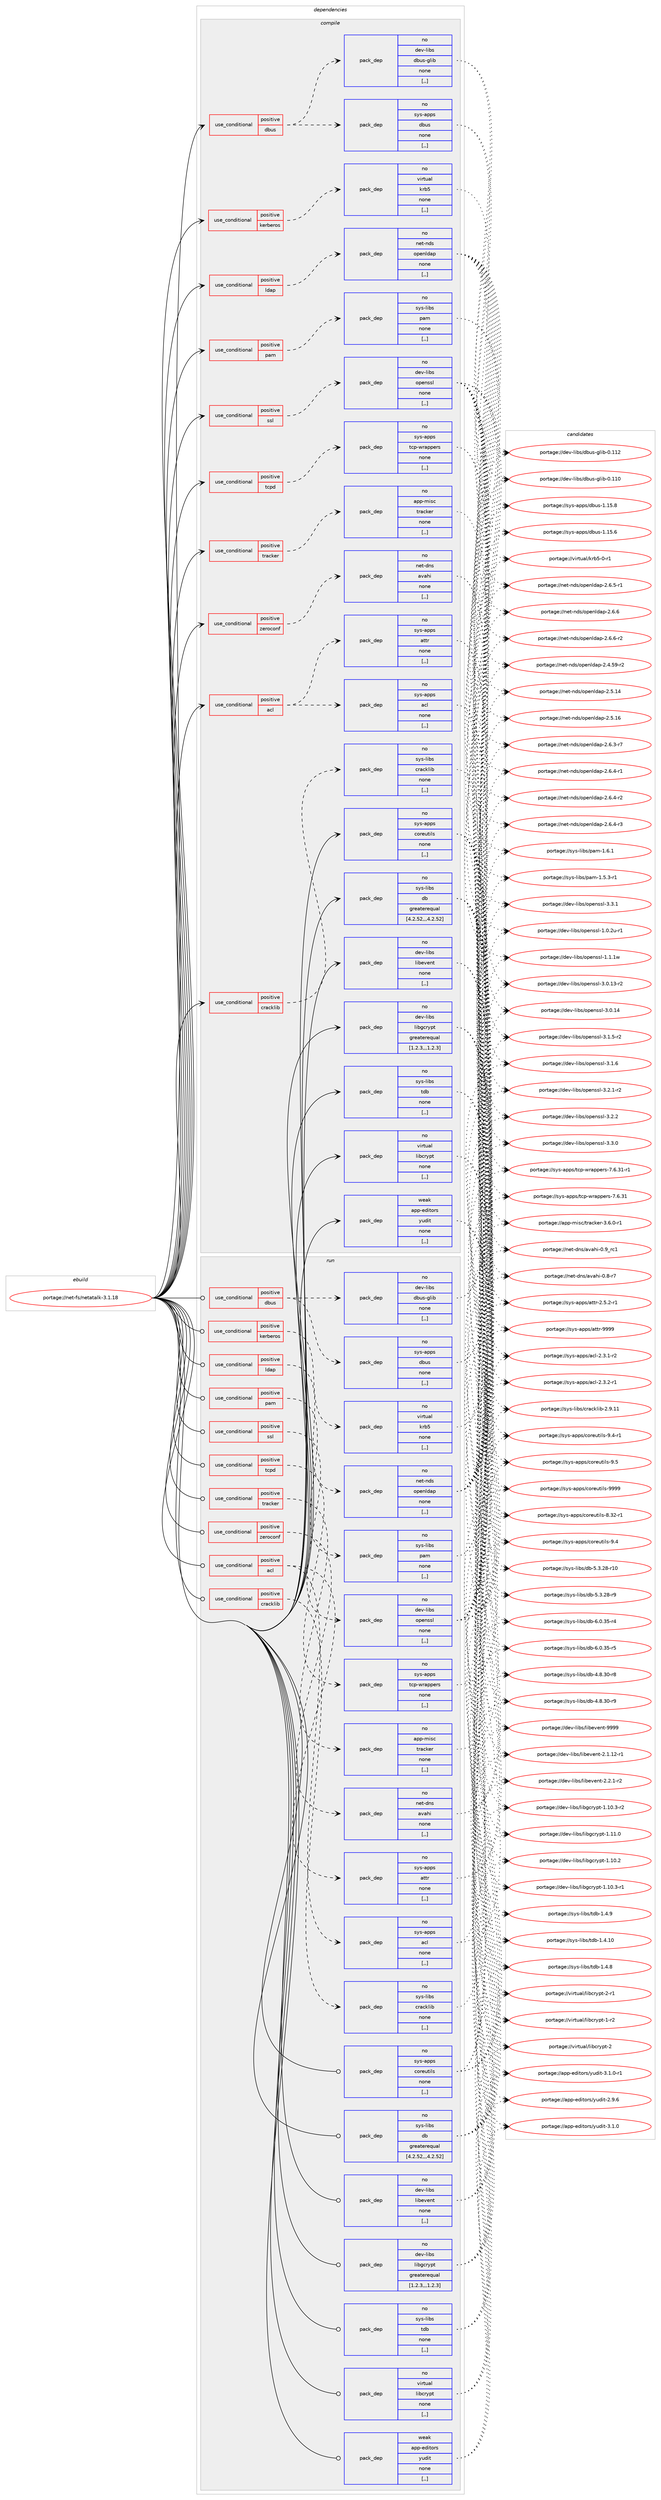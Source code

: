 digraph prolog {

# *************
# Graph options
# *************

newrank=true;
concentrate=true;
compound=true;
graph [rankdir=LR,fontname=Helvetica,fontsize=10,ranksep=1.5];#, ranksep=2.5, nodesep=0.2];
edge  [arrowhead=vee];
node  [fontname=Helvetica,fontsize=10];

# **********
# The ebuild
# **********

subgraph cluster_leftcol {
color=gray;
rank=same;
label=<<i>ebuild</i>>;
id [label="portage://net-fs/netatalk-3.1.18", color=red, width=4, href="../net-fs/netatalk-3.1.18.svg"];
}

# ****************
# The dependencies
# ****************

subgraph cluster_midcol {
color=gray;
label=<<i>dependencies</i>>;
subgraph cluster_compile {
fillcolor="#eeeeee";
style=filled;
label=<<i>compile</i>>;
subgraph cond87868 {
dependency339032 [label=<<TABLE BORDER="0" CELLBORDER="1" CELLSPACING="0" CELLPADDING="4"><TR><TD ROWSPAN="3" CELLPADDING="10">use_conditional</TD></TR><TR><TD>positive</TD></TR><TR><TD>acl</TD></TR></TABLE>>, shape=none, color=red];
subgraph pack248625 {
dependency339033 [label=<<TABLE BORDER="0" CELLBORDER="1" CELLSPACING="0" CELLPADDING="4" WIDTH="220"><TR><TD ROWSPAN="6" CELLPADDING="30">pack_dep</TD></TR><TR><TD WIDTH="110">no</TD></TR><TR><TD>sys-apps</TD></TR><TR><TD>attr</TD></TR><TR><TD>none</TD></TR><TR><TD>[,,]</TD></TR></TABLE>>, shape=none, color=blue];
}
dependency339032:e -> dependency339033:w [weight=20,style="dashed",arrowhead="vee"];
subgraph pack248626 {
dependency339034 [label=<<TABLE BORDER="0" CELLBORDER="1" CELLSPACING="0" CELLPADDING="4" WIDTH="220"><TR><TD ROWSPAN="6" CELLPADDING="30">pack_dep</TD></TR><TR><TD WIDTH="110">no</TD></TR><TR><TD>sys-apps</TD></TR><TR><TD>acl</TD></TR><TR><TD>none</TD></TR><TR><TD>[,,]</TD></TR></TABLE>>, shape=none, color=blue];
}
dependency339032:e -> dependency339034:w [weight=20,style="dashed",arrowhead="vee"];
}
id:e -> dependency339032:w [weight=20,style="solid",arrowhead="vee"];
subgraph cond87869 {
dependency339035 [label=<<TABLE BORDER="0" CELLBORDER="1" CELLSPACING="0" CELLPADDING="4"><TR><TD ROWSPAN="3" CELLPADDING="10">use_conditional</TD></TR><TR><TD>positive</TD></TR><TR><TD>cracklib</TD></TR></TABLE>>, shape=none, color=red];
subgraph pack248627 {
dependency339036 [label=<<TABLE BORDER="0" CELLBORDER="1" CELLSPACING="0" CELLPADDING="4" WIDTH="220"><TR><TD ROWSPAN="6" CELLPADDING="30">pack_dep</TD></TR><TR><TD WIDTH="110">no</TD></TR><TR><TD>sys-libs</TD></TR><TR><TD>cracklib</TD></TR><TR><TD>none</TD></TR><TR><TD>[,,]</TD></TR></TABLE>>, shape=none, color=blue];
}
dependency339035:e -> dependency339036:w [weight=20,style="dashed",arrowhead="vee"];
}
id:e -> dependency339035:w [weight=20,style="solid",arrowhead="vee"];
subgraph cond87870 {
dependency339037 [label=<<TABLE BORDER="0" CELLBORDER="1" CELLSPACING="0" CELLPADDING="4"><TR><TD ROWSPAN="3" CELLPADDING="10">use_conditional</TD></TR><TR><TD>positive</TD></TR><TR><TD>dbus</TD></TR></TABLE>>, shape=none, color=red];
subgraph pack248628 {
dependency339038 [label=<<TABLE BORDER="0" CELLBORDER="1" CELLSPACING="0" CELLPADDING="4" WIDTH="220"><TR><TD ROWSPAN="6" CELLPADDING="30">pack_dep</TD></TR><TR><TD WIDTH="110">no</TD></TR><TR><TD>sys-apps</TD></TR><TR><TD>dbus</TD></TR><TR><TD>none</TD></TR><TR><TD>[,,]</TD></TR></TABLE>>, shape=none, color=blue];
}
dependency339037:e -> dependency339038:w [weight=20,style="dashed",arrowhead="vee"];
subgraph pack248629 {
dependency339039 [label=<<TABLE BORDER="0" CELLBORDER="1" CELLSPACING="0" CELLPADDING="4" WIDTH="220"><TR><TD ROWSPAN="6" CELLPADDING="30">pack_dep</TD></TR><TR><TD WIDTH="110">no</TD></TR><TR><TD>dev-libs</TD></TR><TR><TD>dbus-glib</TD></TR><TR><TD>none</TD></TR><TR><TD>[,,]</TD></TR></TABLE>>, shape=none, color=blue];
}
dependency339037:e -> dependency339039:w [weight=20,style="dashed",arrowhead="vee"];
}
id:e -> dependency339037:w [weight=20,style="solid",arrowhead="vee"];
subgraph cond87871 {
dependency339040 [label=<<TABLE BORDER="0" CELLBORDER="1" CELLSPACING="0" CELLPADDING="4"><TR><TD ROWSPAN="3" CELLPADDING="10">use_conditional</TD></TR><TR><TD>positive</TD></TR><TR><TD>kerberos</TD></TR></TABLE>>, shape=none, color=red];
subgraph pack248630 {
dependency339041 [label=<<TABLE BORDER="0" CELLBORDER="1" CELLSPACING="0" CELLPADDING="4" WIDTH="220"><TR><TD ROWSPAN="6" CELLPADDING="30">pack_dep</TD></TR><TR><TD WIDTH="110">no</TD></TR><TR><TD>virtual</TD></TR><TR><TD>krb5</TD></TR><TR><TD>none</TD></TR><TR><TD>[,,]</TD></TR></TABLE>>, shape=none, color=blue];
}
dependency339040:e -> dependency339041:w [weight=20,style="dashed",arrowhead="vee"];
}
id:e -> dependency339040:w [weight=20,style="solid",arrowhead="vee"];
subgraph cond87872 {
dependency339042 [label=<<TABLE BORDER="0" CELLBORDER="1" CELLSPACING="0" CELLPADDING="4"><TR><TD ROWSPAN="3" CELLPADDING="10">use_conditional</TD></TR><TR><TD>positive</TD></TR><TR><TD>ldap</TD></TR></TABLE>>, shape=none, color=red];
subgraph pack248631 {
dependency339043 [label=<<TABLE BORDER="0" CELLBORDER="1" CELLSPACING="0" CELLPADDING="4" WIDTH="220"><TR><TD ROWSPAN="6" CELLPADDING="30">pack_dep</TD></TR><TR><TD WIDTH="110">no</TD></TR><TR><TD>net-nds</TD></TR><TR><TD>openldap</TD></TR><TR><TD>none</TD></TR><TR><TD>[,,]</TD></TR></TABLE>>, shape=none, color=blue];
}
dependency339042:e -> dependency339043:w [weight=20,style="dashed",arrowhead="vee"];
}
id:e -> dependency339042:w [weight=20,style="solid",arrowhead="vee"];
subgraph cond87873 {
dependency339044 [label=<<TABLE BORDER="0" CELLBORDER="1" CELLSPACING="0" CELLPADDING="4"><TR><TD ROWSPAN="3" CELLPADDING="10">use_conditional</TD></TR><TR><TD>positive</TD></TR><TR><TD>pam</TD></TR></TABLE>>, shape=none, color=red];
subgraph pack248632 {
dependency339045 [label=<<TABLE BORDER="0" CELLBORDER="1" CELLSPACING="0" CELLPADDING="4" WIDTH="220"><TR><TD ROWSPAN="6" CELLPADDING="30">pack_dep</TD></TR><TR><TD WIDTH="110">no</TD></TR><TR><TD>sys-libs</TD></TR><TR><TD>pam</TD></TR><TR><TD>none</TD></TR><TR><TD>[,,]</TD></TR></TABLE>>, shape=none, color=blue];
}
dependency339044:e -> dependency339045:w [weight=20,style="dashed",arrowhead="vee"];
}
id:e -> dependency339044:w [weight=20,style="solid",arrowhead="vee"];
subgraph cond87874 {
dependency339046 [label=<<TABLE BORDER="0" CELLBORDER="1" CELLSPACING="0" CELLPADDING="4"><TR><TD ROWSPAN="3" CELLPADDING="10">use_conditional</TD></TR><TR><TD>positive</TD></TR><TR><TD>ssl</TD></TR></TABLE>>, shape=none, color=red];
subgraph pack248633 {
dependency339047 [label=<<TABLE BORDER="0" CELLBORDER="1" CELLSPACING="0" CELLPADDING="4" WIDTH="220"><TR><TD ROWSPAN="6" CELLPADDING="30">pack_dep</TD></TR><TR><TD WIDTH="110">no</TD></TR><TR><TD>dev-libs</TD></TR><TR><TD>openssl</TD></TR><TR><TD>none</TD></TR><TR><TD>[,,]</TD></TR></TABLE>>, shape=none, color=blue];
}
dependency339046:e -> dependency339047:w [weight=20,style="dashed",arrowhead="vee"];
}
id:e -> dependency339046:w [weight=20,style="solid",arrowhead="vee"];
subgraph cond87875 {
dependency339048 [label=<<TABLE BORDER="0" CELLBORDER="1" CELLSPACING="0" CELLPADDING="4"><TR><TD ROWSPAN="3" CELLPADDING="10">use_conditional</TD></TR><TR><TD>positive</TD></TR><TR><TD>tcpd</TD></TR></TABLE>>, shape=none, color=red];
subgraph pack248634 {
dependency339049 [label=<<TABLE BORDER="0" CELLBORDER="1" CELLSPACING="0" CELLPADDING="4" WIDTH="220"><TR><TD ROWSPAN="6" CELLPADDING="30">pack_dep</TD></TR><TR><TD WIDTH="110">no</TD></TR><TR><TD>sys-apps</TD></TR><TR><TD>tcp-wrappers</TD></TR><TR><TD>none</TD></TR><TR><TD>[,,]</TD></TR></TABLE>>, shape=none, color=blue];
}
dependency339048:e -> dependency339049:w [weight=20,style="dashed",arrowhead="vee"];
}
id:e -> dependency339048:w [weight=20,style="solid",arrowhead="vee"];
subgraph cond87876 {
dependency339050 [label=<<TABLE BORDER="0" CELLBORDER="1" CELLSPACING="0" CELLPADDING="4"><TR><TD ROWSPAN="3" CELLPADDING="10">use_conditional</TD></TR><TR><TD>positive</TD></TR><TR><TD>tracker</TD></TR></TABLE>>, shape=none, color=red];
subgraph pack248635 {
dependency339051 [label=<<TABLE BORDER="0" CELLBORDER="1" CELLSPACING="0" CELLPADDING="4" WIDTH="220"><TR><TD ROWSPAN="6" CELLPADDING="30">pack_dep</TD></TR><TR><TD WIDTH="110">no</TD></TR><TR><TD>app-misc</TD></TR><TR><TD>tracker</TD></TR><TR><TD>none</TD></TR><TR><TD>[,,]</TD></TR></TABLE>>, shape=none, color=blue];
}
dependency339050:e -> dependency339051:w [weight=20,style="dashed",arrowhead="vee"];
}
id:e -> dependency339050:w [weight=20,style="solid",arrowhead="vee"];
subgraph cond87877 {
dependency339052 [label=<<TABLE BORDER="0" CELLBORDER="1" CELLSPACING="0" CELLPADDING="4"><TR><TD ROWSPAN="3" CELLPADDING="10">use_conditional</TD></TR><TR><TD>positive</TD></TR><TR><TD>zeroconf</TD></TR></TABLE>>, shape=none, color=red];
subgraph pack248636 {
dependency339053 [label=<<TABLE BORDER="0" CELLBORDER="1" CELLSPACING="0" CELLPADDING="4" WIDTH="220"><TR><TD ROWSPAN="6" CELLPADDING="30">pack_dep</TD></TR><TR><TD WIDTH="110">no</TD></TR><TR><TD>net-dns</TD></TR><TR><TD>avahi</TD></TR><TR><TD>none</TD></TR><TR><TD>[,,]</TD></TR></TABLE>>, shape=none, color=blue];
}
dependency339052:e -> dependency339053:w [weight=20,style="dashed",arrowhead="vee"];
}
id:e -> dependency339052:w [weight=20,style="solid",arrowhead="vee"];
subgraph pack248637 {
dependency339054 [label=<<TABLE BORDER="0" CELLBORDER="1" CELLSPACING="0" CELLPADDING="4" WIDTH="220"><TR><TD ROWSPAN="6" CELLPADDING="30">pack_dep</TD></TR><TR><TD WIDTH="110">no</TD></TR><TR><TD>dev-libs</TD></TR><TR><TD>libevent</TD></TR><TR><TD>none</TD></TR><TR><TD>[,,]</TD></TR></TABLE>>, shape=none, color=blue];
}
id:e -> dependency339054:w [weight=20,style="solid",arrowhead="vee"];
subgraph pack248638 {
dependency339055 [label=<<TABLE BORDER="0" CELLBORDER="1" CELLSPACING="0" CELLPADDING="4" WIDTH="220"><TR><TD ROWSPAN="6" CELLPADDING="30">pack_dep</TD></TR><TR><TD WIDTH="110">no</TD></TR><TR><TD>dev-libs</TD></TR><TR><TD>libgcrypt</TD></TR><TR><TD>greaterequal</TD></TR><TR><TD>[1.2.3,,,1.2.3]</TD></TR></TABLE>>, shape=none, color=blue];
}
id:e -> dependency339055:w [weight=20,style="solid",arrowhead="vee"];
subgraph pack248639 {
dependency339056 [label=<<TABLE BORDER="0" CELLBORDER="1" CELLSPACING="0" CELLPADDING="4" WIDTH="220"><TR><TD ROWSPAN="6" CELLPADDING="30">pack_dep</TD></TR><TR><TD WIDTH="110">no</TD></TR><TR><TD>sys-apps</TD></TR><TR><TD>coreutils</TD></TR><TR><TD>none</TD></TR><TR><TD>[,,]</TD></TR></TABLE>>, shape=none, color=blue];
}
id:e -> dependency339056:w [weight=20,style="solid",arrowhead="vee"];
subgraph pack248640 {
dependency339057 [label=<<TABLE BORDER="0" CELLBORDER="1" CELLSPACING="0" CELLPADDING="4" WIDTH="220"><TR><TD ROWSPAN="6" CELLPADDING="30">pack_dep</TD></TR><TR><TD WIDTH="110">no</TD></TR><TR><TD>sys-libs</TD></TR><TR><TD>db</TD></TR><TR><TD>greaterequal</TD></TR><TR><TD>[4.2.52,,,4.2.52]</TD></TR></TABLE>>, shape=none, color=blue];
}
id:e -> dependency339057:w [weight=20,style="solid",arrowhead="vee"];
subgraph pack248641 {
dependency339058 [label=<<TABLE BORDER="0" CELLBORDER="1" CELLSPACING="0" CELLPADDING="4" WIDTH="220"><TR><TD ROWSPAN="6" CELLPADDING="30">pack_dep</TD></TR><TR><TD WIDTH="110">no</TD></TR><TR><TD>sys-libs</TD></TR><TR><TD>tdb</TD></TR><TR><TD>none</TD></TR><TR><TD>[,,]</TD></TR></TABLE>>, shape=none, color=blue];
}
id:e -> dependency339058:w [weight=20,style="solid",arrowhead="vee"];
subgraph pack248642 {
dependency339059 [label=<<TABLE BORDER="0" CELLBORDER="1" CELLSPACING="0" CELLPADDING="4" WIDTH="220"><TR><TD ROWSPAN="6" CELLPADDING="30">pack_dep</TD></TR><TR><TD WIDTH="110">no</TD></TR><TR><TD>virtual</TD></TR><TR><TD>libcrypt</TD></TR><TR><TD>none</TD></TR><TR><TD>[,,]</TD></TR></TABLE>>, shape=none, color=blue];
}
id:e -> dependency339059:w [weight=20,style="solid",arrowhead="vee"];
subgraph pack248643 {
dependency339060 [label=<<TABLE BORDER="0" CELLBORDER="1" CELLSPACING="0" CELLPADDING="4" WIDTH="220"><TR><TD ROWSPAN="6" CELLPADDING="30">pack_dep</TD></TR><TR><TD WIDTH="110">weak</TD></TR><TR><TD>app-editors</TD></TR><TR><TD>yudit</TD></TR><TR><TD>none</TD></TR><TR><TD>[,,]</TD></TR></TABLE>>, shape=none, color=blue];
}
id:e -> dependency339060:w [weight=20,style="solid",arrowhead="vee"];
}
subgraph cluster_compileandrun {
fillcolor="#eeeeee";
style=filled;
label=<<i>compile and run</i>>;
}
subgraph cluster_run {
fillcolor="#eeeeee";
style=filled;
label=<<i>run</i>>;
subgraph cond87878 {
dependency339061 [label=<<TABLE BORDER="0" CELLBORDER="1" CELLSPACING="0" CELLPADDING="4"><TR><TD ROWSPAN="3" CELLPADDING="10">use_conditional</TD></TR><TR><TD>positive</TD></TR><TR><TD>acl</TD></TR></TABLE>>, shape=none, color=red];
subgraph pack248644 {
dependency339062 [label=<<TABLE BORDER="0" CELLBORDER="1" CELLSPACING="0" CELLPADDING="4" WIDTH="220"><TR><TD ROWSPAN="6" CELLPADDING="30">pack_dep</TD></TR><TR><TD WIDTH="110">no</TD></TR><TR><TD>sys-apps</TD></TR><TR><TD>attr</TD></TR><TR><TD>none</TD></TR><TR><TD>[,,]</TD></TR></TABLE>>, shape=none, color=blue];
}
dependency339061:e -> dependency339062:w [weight=20,style="dashed",arrowhead="vee"];
subgraph pack248645 {
dependency339063 [label=<<TABLE BORDER="0" CELLBORDER="1" CELLSPACING="0" CELLPADDING="4" WIDTH="220"><TR><TD ROWSPAN="6" CELLPADDING="30">pack_dep</TD></TR><TR><TD WIDTH="110">no</TD></TR><TR><TD>sys-apps</TD></TR><TR><TD>acl</TD></TR><TR><TD>none</TD></TR><TR><TD>[,,]</TD></TR></TABLE>>, shape=none, color=blue];
}
dependency339061:e -> dependency339063:w [weight=20,style="dashed",arrowhead="vee"];
}
id:e -> dependency339061:w [weight=20,style="solid",arrowhead="odot"];
subgraph cond87879 {
dependency339064 [label=<<TABLE BORDER="0" CELLBORDER="1" CELLSPACING="0" CELLPADDING="4"><TR><TD ROWSPAN="3" CELLPADDING="10">use_conditional</TD></TR><TR><TD>positive</TD></TR><TR><TD>cracklib</TD></TR></TABLE>>, shape=none, color=red];
subgraph pack248646 {
dependency339065 [label=<<TABLE BORDER="0" CELLBORDER="1" CELLSPACING="0" CELLPADDING="4" WIDTH="220"><TR><TD ROWSPAN="6" CELLPADDING="30">pack_dep</TD></TR><TR><TD WIDTH="110">no</TD></TR><TR><TD>sys-libs</TD></TR><TR><TD>cracklib</TD></TR><TR><TD>none</TD></TR><TR><TD>[,,]</TD></TR></TABLE>>, shape=none, color=blue];
}
dependency339064:e -> dependency339065:w [weight=20,style="dashed",arrowhead="vee"];
}
id:e -> dependency339064:w [weight=20,style="solid",arrowhead="odot"];
subgraph cond87880 {
dependency339066 [label=<<TABLE BORDER="0" CELLBORDER="1" CELLSPACING="0" CELLPADDING="4"><TR><TD ROWSPAN="3" CELLPADDING="10">use_conditional</TD></TR><TR><TD>positive</TD></TR><TR><TD>dbus</TD></TR></TABLE>>, shape=none, color=red];
subgraph pack248647 {
dependency339067 [label=<<TABLE BORDER="0" CELLBORDER="1" CELLSPACING="0" CELLPADDING="4" WIDTH="220"><TR><TD ROWSPAN="6" CELLPADDING="30">pack_dep</TD></TR><TR><TD WIDTH="110">no</TD></TR><TR><TD>sys-apps</TD></TR><TR><TD>dbus</TD></TR><TR><TD>none</TD></TR><TR><TD>[,,]</TD></TR></TABLE>>, shape=none, color=blue];
}
dependency339066:e -> dependency339067:w [weight=20,style="dashed",arrowhead="vee"];
subgraph pack248648 {
dependency339068 [label=<<TABLE BORDER="0" CELLBORDER="1" CELLSPACING="0" CELLPADDING="4" WIDTH="220"><TR><TD ROWSPAN="6" CELLPADDING="30">pack_dep</TD></TR><TR><TD WIDTH="110">no</TD></TR><TR><TD>dev-libs</TD></TR><TR><TD>dbus-glib</TD></TR><TR><TD>none</TD></TR><TR><TD>[,,]</TD></TR></TABLE>>, shape=none, color=blue];
}
dependency339066:e -> dependency339068:w [weight=20,style="dashed",arrowhead="vee"];
}
id:e -> dependency339066:w [weight=20,style="solid",arrowhead="odot"];
subgraph cond87881 {
dependency339069 [label=<<TABLE BORDER="0" CELLBORDER="1" CELLSPACING="0" CELLPADDING="4"><TR><TD ROWSPAN="3" CELLPADDING="10">use_conditional</TD></TR><TR><TD>positive</TD></TR><TR><TD>kerberos</TD></TR></TABLE>>, shape=none, color=red];
subgraph pack248649 {
dependency339070 [label=<<TABLE BORDER="0" CELLBORDER="1" CELLSPACING="0" CELLPADDING="4" WIDTH="220"><TR><TD ROWSPAN="6" CELLPADDING="30">pack_dep</TD></TR><TR><TD WIDTH="110">no</TD></TR><TR><TD>virtual</TD></TR><TR><TD>krb5</TD></TR><TR><TD>none</TD></TR><TR><TD>[,,]</TD></TR></TABLE>>, shape=none, color=blue];
}
dependency339069:e -> dependency339070:w [weight=20,style="dashed",arrowhead="vee"];
}
id:e -> dependency339069:w [weight=20,style="solid",arrowhead="odot"];
subgraph cond87882 {
dependency339071 [label=<<TABLE BORDER="0" CELLBORDER="1" CELLSPACING="0" CELLPADDING="4"><TR><TD ROWSPAN="3" CELLPADDING="10">use_conditional</TD></TR><TR><TD>positive</TD></TR><TR><TD>ldap</TD></TR></TABLE>>, shape=none, color=red];
subgraph pack248650 {
dependency339072 [label=<<TABLE BORDER="0" CELLBORDER="1" CELLSPACING="0" CELLPADDING="4" WIDTH="220"><TR><TD ROWSPAN="6" CELLPADDING="30">pack_dep</TD></TR><TR><TD WIDTH="110">no</TD></TR><TR><TD>net-nds</TD></TR><TR><TD>openldap</TD></TR><TR><TD>none</TD></TR><TR><TD>[,,]</TD></TR></TABLE>>, shape=none, color=blue];
}
dependency339071:e -> dependency339072:w [weight=20,style="dashed",arrowhead="vee"];
}
id:e -> dependency339071:w [weight=20,style="solid",arrowhead="odot"];
subgraph cond87883 {
dependency339073 [label=<<TABLE BORDER="0" CELLBORDER="1" CELLSPACING="0" CELLPADDING="4"><TR><TD ROWSPAN="3" CELLPADDING="10">use_conditional</TD></TR><TR><TD>positive</TD></TR><TR><TD>pam</TD></TR></TABLE>>, shape=none, color=red];
subgraph pack248651 {
dependency339074 [label=<<TABLE BORDER="0" CELLBORDER="1" CELLSPACING="0" CELLPADDING="4" WIDTH="220"><TR><TD ROWSPAN="6" CELLPADDING="30">pack_dep</TD></TR><TR><TD WIDTH="110">no</TD></TR><TR><TD>sys-libs</TD></TR><TR><TD>pam</TD></TR><TR><TD>none</TD></TR><TR><TD>[,,]</TD></TR></TABLE>>, shape=none, color=blue];
}
dependency339073:e -> dependency339074:w [weight=20,style="dashed",arrowhead="vee"];
}
id:e -> dependency339073:w [weight=20,style="solid",arrowhead="odot"];
subgraph cond87884 {
dependency339075 [label=<<TABLE BORDER="0" CELLBORDER="1" CELLSPACING="0" CELLPADDING="4"><TR><TD ROWSPAN="3" CELLPADDING="10">use_conditional</TD></TR><TR><TD>positive</TD></TR><TR><TD>ssl</TD></TR></TABLE>>, shape=none, color=red];
subgraph pack248652 {
dependency339076 [label=<<TABLE BORDER="0" CELLBORDER="1" CELLSPACING="0" CELLPADDING="4" WIDTH="220"><TR><TD ROWSPAN="6" CELLPADDING="30">pack_dep</TD></TR><TR><TD WIDTH="110">no</TD></TR><TR><TD>dev-libs</TD></TR><TR><TD>openssl</TD></TR><TR><TD>none</TD></TR><TR><TD>[,,]</TD></TR></TABLE>>, shape=none, color=blue];
}
dependency339075:e -> dependency339076:w [weight=20,style="dashed",arrowhead="vee"];
}
id:e -> dependency339075:w [weight=20,style="solid",arrowhead="odot"];
subgraph cond87885 {
dependency339077 [label=<<TABLE BORDER="0" CELLBORDER="1" CELLSPACING="0" CELLPADDING="4"><TR><TD ROWSPAN="3" CELLPADDING="10">use_conditional</TD></TR><TR><TD>positive</TD></TR><TR><TD>tcpd</TD></TR></TABLE>>, shape=none, color=red];
subgraph pack248653 {
dependency339078 [label=<<TABLE BORDER="0" CELLBORDER="1" CELLSPACING="0" CELLPADDING="4" WIDTH="220"><TR><TD ROWSPAN="6" CELLPADDING="30">pack_dep</TD></TR><TR><TD WIDTH="110">no</TD></TR><TR><TD>sys-apps</TD></TR><TR><TD>tcp-wrappers</TD></TR><TR><TD>none</TD></TR><TR><TD>[,,]</TD></TR></TABLE>>, shape=none, color=blue];
}
dependency339077:e -> dependency339078:w [weight=20,style="dashed",arrowhead="vee"];
}
id:e -> dependency339077:w [weight=20,style="solid",arrowhead="odot"];
subgraph cond87886 {
dependency339079 [label=<<TABLE BORDER="0" CELLBORDER="1" CELLSPACING="0" CELLPADDING="4"><TR><TD ROWSPAN="3" CELLPADDING="10">use_conditional</TD></TR><TR><TD>positive</TD></TR><TR><TD>tracker</TD></TR></TABLE>>, shape=none, color=red];
subgraph pack248654 {
dependency339080 [label=<<TABLE BORDER="0" CELLBORDER="1" CELLSPACING="0" CELLPADDING="4" WIDTH="220"><TR><TD ROWSPAN="6" CELLPADDING="30">pack_dep</TD></TR><TR><TD WIDTH="110">no</TD></TR><TR><TD>app-misc</TD></TR><TR><TD>tracker</TD></TR><TR><TD>none</TD></TR><TR><TD>[,,]</TD></TR></TABLE>>, shape=none, color=blue];
}
dependency339079:e -> dependency339080:w [weight=20,style="dashed",arrowhead="vee"];
}
id:e -> dependency339079:w [weight=20,style="solid",arrowhead="odot"];
subgraph cond87887 {
dependency339081 [label=<<TABLE BORDER="0" CELLBORDER="1" CELLSPACING="0" CELLPADDING="4"><TR><TD ROWSPAN="3" CELLPADDING="10">use_conditional</TD></TR><TR><TD>positive</TD></TR><TR><TD>zeroconf</TD></TR></TABLE>>, shape=none, color=red];
subgraph pack248655 {
dependency339082 [label=<<TABLE BORDER="0" CELLBORDER="1" CELLSPACING="0" CELLPADDING="4" WIDTH="220"><TR><TD ROWSPAN="6" CELLPADDING="30">pack_dep</TD></TR><TR><TD WIDTH="110">no</TD></TR><TR><TD>net-dns</TD></TR><TR><TD>avahi</TD></TR><TR><TD>none</TD></TR><TR><TD>[,,]</TD></TR></TABLE>>, shape=none, color=blue];
}
dependency339081:e -> dependency339082:w [weight=20,style="dashed",arrowhead="vee"];
}
id:e -> dependency339081:w [weight=20,style="solid",arrowhead="odot"];
subgraph pack248656 {
dependency339083 [label=<<TABLE BORDER="0" CELLBORDER="1" CELLSPACING="0" CELLPADDING="4" WIDTH="220"><TR><TD ROWSPAN="6" CELLPADDING="30">pack_dep</TD></TR><TR><TD WIDTH="110">no</TD></TR><TR><TD>dev-libs</TD></TR><TR><TD>libevent</TD></TR><TR><TD>none</TD></TR><TR><TD>[,,]</TD></TR></TABLE>>, shape=none, color=blue];
}
id:e -> dependency339083:w [weight=20,style="solid",arrowhead="odot"];
subgraph pack248657 {
dependency339084 [label=<<TABLE BORDER="0" CELLBORDER="1" CELLSPACING="0" CELLPADDING="4" WIDTH="220"><TR><TD ROWSPAN="6" CELLPADDING="30">pack_dep</TD></TR><TR><TD WIDTH="110">no</TD></TR><TR><TD>dev-libs</TD></TR><TR><TD>libgcrypt</TD></TR><TR><TD>greaterequal</TD></TR><TR><TD>[1.2.3,,,1.2.3]</TD></TR></TABLE>>, shape=none, color=blue];
}
id:e -> dependency339084:w [weight=20,style="solid",arrowhead="odot"];
subgraph pack248658 {
dependency339085 [label=<<TABLE BORDER="0" CELLBORDER="1" CELLSPACING="0" CELLPADDING="4" WIDTH="220"><TR><TD ROWSPAN="6" CELLPADDING="30">pack_dep</TD></TR><TR><TD WIDTH="110">no</TD></TR><TR><TD>sys-apps</TD></TR><TR><TD>coreutils</TD></TR><TR><TD>none</TD></TR><TR><TD>[,,]</TD></TR></TABLE>>, shape=none, color=blue];
}
id:e -> dependency339085:w [weight=20,style="solid",arrowhead="odot"];
subgraph pack248659 {
dependency339086 [label=<<TABLE BORDER="0" CELLBORDER="1" CELLSPACING="0" CELLPADDING="4" WIDTH="220"><TR><TD ROWSPAN="6" CELLPADDING="30">pack_dep</TD></TR><TR><TD WIDTH="110">no</TD></TR><TR><TD>sys-libs</TD></TR><TR><TD>db</TD></TR><TR><TD>greaterequal</TD></TR><TR><TD>[4.2.52,,,4.2.52]</TD></TR></TABLE>>, shape=none, color=blue];
}
id:e -> dependency339086:w [weight=20,style="solid",arrowhead="odot"];
subgraph pack248660 {
dependency339087 [label=<<TABLE BORDER="0" CELLBORDER="1" CELLSPACING="0" CELLPADDING="4" WIDTH="220"><TR><TD ROWSPAN="6" CELLPADDING="30">pack_dep</TD></TR><TR><TD WIDTH="110">no</TD></TR><TR><TD>sys-libs</TD></TR><TR><TD>tdb</TD></TR><TR><TD>none</TD></TR><TR><TD>[,,]</TD></TR></TABLE>>, shape=none, color=blue];
}
id:e -> dependency339087:w [weight=20,style="solid",arrowhead="odot"];
subgraph pack248661 {
dependency339088 [label=<<TABLE BORDER="0" CELLBORDER="1" CELLSPACING="0" CELLPADDING="4" WIDTH="220"><TR><TD ROWSPAN="6" CELLPADDING="30">pack_dep</TD></TR><TR><TD WIDTH="110">no</TD></TR><TR><TD>virtual</TD></TR><TR><TD>libcrypt</TD></TR><TR><TD>none</TD></TR><TR><TD>[,,]</TD></TR></TABLE>>, shape=none, color=blue];
}
id:e -> dependency339088:w [weight=20,style="solid",arrowhead="odot"];
subgraph pack248662 {
dependency339089 [label=<<TABLE BORDER="0" CELLBORDER="1" CELLSPACING="0" CELLPADDING="4" WIDTH="220"><TR><TD ROWSPAN="6" CELLPADDING="30">pack_dep</TD></TR><TR><TD WIDTH="110">weak</TD></TR><TR><TD>app-editors</TD></TR><TR><TD>yudit</TD></TR><TR><TD>none</TD></TR><TR><TD>[,,]</TD></TR></TABLE>>, shape=none, color=blue];
}
id:e -> dependency339089:w [weight=20,style="solid",arrowhead="odot"];
}
}

# **************
# The candidates
# **************

subgraph cluster_choices {
rank=same;
color=gray;
label=<<i>candidates</i>>;

subgraph choice248625 {
color=black;
nodesep=1;
choice115121115459711211211547971161161144550465346504511449 [label="portage://sys-apps/attr-2.5.2-r1", color=red, width=4,href="../sys-apps/attr-2.5.2-r1.svg"];
choice115121115459711211211547971161161144557575757 [label="portage://sys-apps/attr-9999", color=red, width=4,href="../sys-apps/attr-9999.svg"];
dependency339033:e -> choice115121115459711211211547971161161144550465346504511449:w [style=dotted,weight="100"];
dependency339033:e -> choice115121115459711211211547971161161144557575757:w [style=dotted,weight="100"];
}
subgraph choice248626 {
color=black;
nodesep=1;
choice11512111545971121121154797991084550465146494511450 [label="portage://sys-apps/acl-2.3.1-r2", color=red, width=4,href="../sys-apps/acl-2.3.1-r2.svg"];
choice11512111545971121121154797991084550465146504511449 [label="portage://sys-apps/acl-2.3.2-r1", color=red, width=4,href="../sys-apps/acl-2.3.2-r1.svg"];
dependency339034:e -> choice11512111545971121121154797991084550465146494511450:w [style=dotted,weight="100"];
dependency339034:e -> choice11512111545971121121154797991084550465146504511449:w [style=dotted,weight="100"];
}
subgraph choice248627 {
color=black;
nodesep=1;
choice1151211154510810598115479911497991071081059845504657464949 [label="portage://sys-libs/cracklib-2.9.11", color=red, width=4,href="../sys-libs/cracklib-2.9.11.svg"];
dependency339036:e -> choice1151211154510810598115479911497991071081059845504657464949:w [style=dotted,weight="100"];
}
subgraph choice248628 {
color=black;
nodesep=1;
choice1151211154597112112115471009811711545494649534654 [label="portage://sys-apps/dbus-1.15.6", color=red, width=4,href="../sys-apps/dbus-1.15.6.svg"];
choice1151211154597112112115471009811711545494649534656 [label="portage://sys-apps/dbus-1.15.8", color=red, width=4,href="../sys-apps/dbus-1.15.8.svg"];
dependency339038:e -> choice1151211154597112112115471009811711545494649534654:w [style=dotted,weight="100"];
dependency339038:e -> choice1151211154597112112115471009811711545494649534656:w [style=dotted,weight="100"];
}
subgraph choice248629 {
color=black;
nodesep=1;
choice100101118451081059811547100981171154510310810598454846494948 [label="portage://dev-libs/dbus-glib-0.110", color=red, width=4,href="../dev-libs/dbus-glib-0.110.svg"];
choice100101118451081059811547100981171154510310810598454846494950 [label="portage://dev-libs/dbus-glib-0.112", color=red, width=4,href="../dev-libs/dbus-glib-0.112.svg"];
dependency339039:e -> choice100101118451081059811547100981171154510310810598454846494948:w [style=dotted,weight="100"];
dependency339039:e -> choice100101118451081059811547100981171154510310810598454846494950:w [style=dotted,weight="100"];
}
subgraph choice248630 {
color=black;
nodesep=1;
choice1181051141161179710847107114985345484511449 [label="portage://virtual/krb5-0-r1", color=red, width=4,href="../virtual/krb5-0-r1.svg"];
dependency339041:e -> choice1181051141161179710847107114985345484511449:w [style=dotted,weight="100"];
}
subgraph choice248631 {
color=black;
nodesep=1;
choice110101116451101001154711111210111010810097112455046524653574511450 [label="portage://net-nds/openldap-2.4.59-r2", color=red, width=4,href="../net-nds/openldap-2.4.59-r2.svg"];
choice11010111645110100115471111121011101081009711245504653464952 [label="portage://net-nds/openldap-2.5.14", color=red, width=4,href="../net-nds/openldap-2.5.14.svg"];
choice11010111645110100115471111121011101081009711245504653464954 [label="portage://net-nds/openldap-2.5.16", color=red, width=4,href="../net-nds/openldap-2.5.16.svg"];
choice1101011164511010011547111112101110108100971124550465446514511455 [label="portage://net-nds/openldap-2.6.3-r7", color=red, width=4,href="../net-nds/openldap-2.6.3-r7.svg"];
choice1101011164511010011547111112101110108100971124550465446524511449 [label="portage://net-nds/openldap-2.6.4-r1", color=red, width=4,href="../net-nds/openldap-2.6.4-r1.svg"];
choice1101011164511010011547111112101110108100971124550465446524511450 [label="portage://net-nds/openldap-2.6.4-r2", color=red, width=4,href="../net-nds/openldap-2.6.4-r2.svg"];
choice1101011164511010011547111112101110108100971124550465446524511451 [label="portage://net-nds/openldap-2.6.4-r3", color=red, width=4,href="../net-nds/openldap-2.6.4-r3.svg"];
choice1101011164511010011547111112101110108100971124550465446534511449 [label="portage://net-nds/openldap-2.6.5-r1", color=red, width=4,href="../net-nds/openldap-2.6.5-r1.svg"];
choice110101116451101001154711111210111010810097112455046544654 [label="portage://net-nds/openldap-2.6.6", color=red, width=4,href="../net-nds/openldap-2.6.6.svg"];
choice1101011164511010011547111112101110108100971124550465446544511450 [label="portage://net-nds/openldap-2.6.6-r2", color=red, width=4,href="../net-nds/openldap-2.6.6-r2.svg"];
dependency339043:e -> choice110101116451101001154711111210111010810097112455046524653574511450:w [style=dotted,weight="100"];
dependency339043:e -> choice11010111645110100115471111121011101081009711245504653464952:w [style=dotted,weight="100"];
dependency339043:e -> choice11010111645110100115471111121011101081009711245504653464954:w [style=dotted,weight="100"];
dependency339043:e -> choice1101011164511010011547111112101110108100971124550465446514511455:w [style=dotted,weight="100"];
dependency339043:e -> choice1101011164511010011547111112101110108100971124550465446524511449:w [style=dotted,weight="100"];
dependency339043:e -> choice1101011164511010011547111112101110108100971124550465446524511450:w [style=dotted,weight="100"];
dependency339043:e -> choice1101011164511010011547111112101110108100971124550465446524511451:w [style=dotted,weight="100"];
dependency339043:e -> choice1101011164511010011547111112101110108100971124550465446534511449:w [style=dotted,weight="100"];
dependency339043:e -> choice110101116451101001154711111210111010810097112455046544654:w [style=dotted,weight="100"];
dependency339043:e -> choice1101011164511010011547111112101110108100971124550465446544511450:w [style=dotted,weight="100"];
}
subgraph choice248632 {
color=black;
nodesep=1;
choice115121115451081059811547112971094549465346514511449 [label="portage://sys-libs/pam-1.5.3-r1", color=red, width=4,href="../sys-libs/pam-1.5.3-r1.svg"];
choice11512111545108105981154711297109454946544649 [label="portage://sys-libs/pam-1.6.1", color=red, width=4,href="../sys-libs/pam-1.6.1.svg"];
dependency339045:e -> choice115121115451081059811547112971094549465346514511449:w [style=dotted,weight="100"];
dependency339045:e -> choice11512111545108105981154711297109454946544649:w [style=dotted,weight="100"];
}
subgraph choice248633 {
color=black;
nodesep=1;
choice1001011184510810598115471111121011101151151084549464846501174511449 [label="portage://dev-libs/openssl-1.0.2u-r1", color=red, width=4,href="../dev-libs/openssl-1.0.2u-r1.svg"];
choice100101118451081059811547111112101110115115108454946494649119 [label="portage://dev-libs/openssl-1.1.1w", color=red, width=4,href="../dev-libs/openssl-1.1.1w.svg"];
choice100101118451081059811547111112101110115115108455146484649514511450 [label="portage://dev-libs/openssl-3.0.13-r2", color=red, width=4,href="../dev-libs/openssl-3.0.13-r2.svg"];
choice10010111845108105981154711111210111011511510845514648464952 [label="portage://dev-libs/openssl-3.0.14", color=red, width=4,href="../dev-libs/openssl-3.0.14.svg"];
choice1001011184510810598115471111121011101151151084551464946534511450 [label="portage://dev-libs/openssl-3.1.5-r2", color=red, width=4,href="../dev-libs/openssl-3.1.5-r2.svg"];
choice100101118451081059811547111112101110115115108455146494654 [label="portage://dev-libs/openssl-3.1.6", color=red, width=4,href="../dev-libs/openssl-3.1.6.svg"];
choice1001011184510810598115471111121011101151151084551465046494511450 [label="portage://dev-libs/openssl-3.2.1-r2", color=red, width=4,href="../dev-libs/openssl-3.2.1-r2.svg"];
choice100101118451081059811547111112101110115115108455146504650 [label="portage://dev-libs/openssl-3.2.2", color=red, width=4,href="../dev-libs/openssl-3.2.2.svg"];
choice100101118451081059811547111112101110115115108455146514648 [label="portage://dev-libs/openssl-3.3.0", color=red, width=4,href="../dev-libs/openssl-3.3.0.svg"];
choice100101118451081059811547111112101110115115108455146514649 [label="portage://dev-libs/openssl-3.3.1", color=red, width=4,href="../dev-libs/openssl-3.3.1.svg"];
dependency339047:e -> choice1001011184510810598115471111121011101151151084549464846501174511449:w [style=dotted,weight="100"];
dependency339047:e -> choice100101118451081059811547111112101110115115108454946494649119:w [style=dotted,weight="100"];
dependency339047:e -> choice100101118451081059811547111112101110115115108455146484649514511450:w [style=dotted,weight="100"];
dependency339047:e -> choice10010111845108105981154711111210111011511510845514648464952:w [style=dotted,weight="100"];
dependency339047:e -> choice1001011184510810598115471111121011101151151084551464946534511450:w [style=dotted,weight="100"];
dependency339047:e -> choice100101118451081059811547111112101110115115108455146494654:w [style=dotted,weight="100"];
dependency339047:e -> choice1001011184510810598115471111121011101151151084551465046494511450:w [style=dotted,weight="100"];
dependency339047:e -> choice100101118451081059811547111112101110115115108455146504650:w [style=dotted,weight="100"];
dependency339047:e -> choice100101118451081059811547111112101110115115108455146514648:w [style=dotted,weight="100"];
dependency339047:e -> choice100101118451081059811547111112101110115115108455146514649:w [style=dotted,weight="100"];
}
subgraph choice248634 {
color=black;
nodesep=1;
choice11512111545971121121154711699112451191149711211210111411545554654465149 [label="portage://sys-apps/tcp-wrappers-7.6.31", color=red, width=4,href="../sys-apps/tcp-wrappers-7.6.31.svg"];
choice115121115459711211211547116991124511911497112112101114115455546544651494511449 [label="portage://sys-apps/tcp-wrappers-7.6.31-r1", color=red, width=4,href="../sys-apps/tcp-wrappers-7.6.31-r1.svg"];
dependency339049:e -> choice11512111545971121121154711699112451191149711211210111411545554654465149:w [style=dotted,weight="100"];
dependency339049:e -> choice115121115459711211211547116991124511911497112112101114115455546544651494511449:w [style=dotted,weight="100"];
}
subgraph choice248635 {
color=black;
nodesep=1;
choice9711211245109105115994711611497991071011144551465446484511449 [label="portage://app-misc/tracker-3.6.0-r1", color=red, width=4,href="../app-misc/tracker-3.6.0-r1.svg"];
dependency339051:e -> choice9711211245109105115994711611497991071011144551465446484511449:w [style=dotted,weight="100"];
}
subgraph choice248636 {
color=black;
nodesep=1;
choice11010111645100110115479711897104105454846564511455 [label="portage://net-dns/avahi-0.8-r7", color=red, width=4,href="../net-dns/avahi-0.8-r7.svg"];
choice1101011164510011011547971189710410545484657951149949 [label="portage://net-dns/avahi-0.9_rc1", color=red, width=4,href="../net-dns/avahi-0.9_rc1.svg"];
dependency339053:e -> choice11010111645100110115479711897104105454846564511455:w [style=dotted,weight="100"];
dependency339053:e -> choice1101011164510011011547971189710410545484657951149949:w [style=dotted,weight="100"];
}
subgraph choice248637 {
color=black;
nodesep=1;
choice10010111845108105981154710810598101118101110116455046494649504511449 [label="portage://dev-libs/libevent-2.1.12-r1", color=red, width=4,href="../dev-libs/libevent-2.1.12-r1.svg"];
choice100101118451081059811547108105981011181011101164550465046494511450 [label="portage://dev-libs/libevent-2.2.1-r2", color=red, width=4,href="../dev-libs/libevent-2.2.1-r2.svg"];
choice100101118451081059811547108105981011181011101164557575757 [label="portage://dev-libs/libevent-9999", color=red, width=4,href="../dev-libs/libevent-9999.svg"];
dependency339054:e -> choice10010111845108105981154710810598101118101110116455046494649504511449:w [style=dotted,weight="100"];
dependency339054:e -> choice100101118451081059811547108105981011181011101164550465046494511450:w [style=dotted,weight="100"];
dependency339054:e -> choice100101118451081059811547108105981011181011101164557575757:w [style=dotted,weight="100"];
}
subgraph choice248638 {
color=black;
nodesep=1;
choice100101118451081059811547108105981039911412111211645494649484650 [label="portage://dev-libs/libgcrypt-1.10.2", color=red, width=4,href="../dev-libs/libgcrypt-1.10.2.svg"];
choice1001011184510810598115471081059810399114121112116454946494846514511449 [label="portage://dev-libs/libgcrypt-1.10.3-r1", color=red, width=4,href="../dev-libs/libgcrypt-1.10.3-r1.svg"];
choice1001011184510810598115471081059810399114121112116454946494846514511450 [label="portage://dev-libs/libgcrypt-1.10.3-r2", color=red, width=4,href="../dev-libs/libgcrypt-1.10.3-r2.svg"];
choice100101118451081059811547108105981039911412111211645494649494648 [label="portage://dev-libs/libgcrypt-1.11.0", color=red, width=4,href="../dev-libs/libgcrypt-1.11.0.svg"];
dependency339055:e -> choice100101118451081059811547108105981039911412111211645494649484650:w [style=dotted,weight="100"];
dependency339055:e -> choice1001011184510810598115471081059810399114121112116454946494846514511449:w [style=dotted,weight="100"];
dependency339055:e -> choice1001011184510810598115471081059810399114121112116454946494846514511450:w [style=dotted,weight="100"];
dependency339055:e -> choice100101118451081059811547108105981039911412111211645494649494648:w [style=dotted,weight="100"];
}
subgraph choice248639 {
color=black;
nodesep=1;
choice1151211154597112112115479911111410111711610510811545564651504511449 [label="portage://sys-apps/coreutils-8.32-r1", color=red, width=4,href="../sys-apps/coreutils-8.32-r1.svg"];
choice1151211154597112112115479911111410111711610510811545574652 [label="portage://sys-apps/coreutils-9.4", color=red, width=4,href="../sys-apps/coreutils-9.4.svg"];
choice11512111545971121121154799111114101117116105108115455746524511449 [label="portage://sys-apps/coreutils-9.4-r1", color=red, width=4,href="../sys-apps/coreutils-9.4-r1.svg"];
choice1151211154597112112115479911111410111711610510811545574653 [label="portage://sys-apps/coreutils-9.5", color=red, width=4,href="../sys-apps/coreutils-9.5.svg"];
choice115121115459711211211547991111141011171161051081154557575757 [label="portage://sys-apps/coreutils-9999", color=red, width=4,href="../sys-apps/coreutils-9999.svg"];
dependency339056:e -> choice1151211154597112112115479911111410111711610510811545564651504511449:w [style=dotted,weight="100"];
dependency339056:e -> choice1151211154597112112115479911111410111711610510811545574652:w [style=dotted,weight="100"];
dependency339056:e -> choice11512111545971121121154799111114101117116105108115455746524511449:w [style=dotted,weight="100"];
dependency339056:e -> choice1151211154597112112115479911111410111711610510811545574653:w [style=dotted,weight="100"];
dependency339056:e -> choice115121115459711211211547991111141011171161051081154557575757:w [style=dotted,weight="100"];
}
subgraph choice248640 {
color=black;
nodesep=1;
choice11512111545108105981154710098455246564651484511456 [label="portage://sys-libs/db-4.8.30-r8", color=red, width=4,href="../sys-libs/db-4.8.30-r8.svg"];
choice11512111545108105981154710098455246564651484511457 [label="portage://sys-libs/db-4.8.30-r9", color=red, width=4,href="../sys-libs/db-4.8.30-r9.svg"];
choice1151211154510810598115471009845534651465056451144948 [label="portage://sys-libs/db-5.3.28-r10", color=red, width=4,href="../sys-libs/db-5.3.28-r10.svg"];
choice11512111545108105981154710098455346514650564511457 [label="portage://sys-libs/db-5.3.28-r9", color=red, width=4,href="../sys-libs/db-5.3.28-r9.svg"];
choice11512111545108105981154710098455446484651534511452 [label="portage://sys-libs/db-6.0.35-r4", color=red, width=4,href="../sys-libs/db-6.0.35-r4.svg"];
choice11512111545108105981154710098455446484651534511453 [label="portage://sys-libs/db-6.0.35-r5", color=red, width=4,href="../sys-libs/db-6.0.35-r5.svg"];
dependency339057:e -> choice11512111545108105981154710098455246564651484511456:w [style=dotted,weight="100"];
dependency339057:e -> choice11512111545108105981154710098455246564651484511457:w [style=dotted,weight="100"];
dependency339057:e -> choice1151211154510810598115471009845534651465056451144948:w [style=dotted,weight="100"];
dependency339057:e -> choice11512111545108105981154710098455346514650564511457:w [style=dotted,weight="100"];
dependency339057:e -> choice11512111545108105981154710098455446484651534511452:w [style=dotted,weight="100"];
dependency339057:e -> choice11512111545108105981154710098455446484651534511453:w [style=dotted,weight="100"];
}
subgraph choice248641 {
color=black;
nodesep=1;
choice1151211154510810598115471161009845494652464948 [label="portage://sys-libs/tdb-1.4.10", color=red, width=4,href="../sys-libs/tdb-1.4.10.svg"];
choice11512111545108105981154711610098454946524656 [label="portage://sys-libs/tdb-1.4.8", color=red, width=4,href="../sys-libs/tdb-1.4.8.svg"];
choice11512111545108105981154711610098454946524657 [label="portage://sys-libs/tdb-1.4.9", color=red, width=4,href="../sys-libs/tdb-1.4.9.svg"];
dependency339058:e -> choice1151211154510810598115471161009845494652464948:w [style=dotted,weight="100"];
dependency339058:e -> choice11512111545108105981154711610098454946524656:w [style=dotted,weight="100"];
dependency339058:e -> choice11512111545108105981154711610098454946524657:w [style=dotted,weight="100"];
}
subgraph choice248642 {
color=black;
nodesep=1;
choice1181051141161179710847108105989911412111211645494511450 [label="portage://virtual/libcrypt-1-r2", color=red, width=4,href="../virtual/libcrypt-1-r2.svg"];
choice118105114116117971084710810598991141211121164550 [label="portage://virtual/libcrypt-2", color=red, width=4,href="../virtual/libcrypt-2.svg"];
choice1181051141161179710847108105989911412111211645504511449 [label="portage://virtual/libcrypt-2-r1", color=red, width=4,href="../virtual/libcrypt-2-r1.svg"];
dependency339059:e -> choice1181051141161179710847108105989911412111211645494511450:w [style=dotted,weight="100"];
dependency339059:e -> choice118105114116117971084710810598991141211121164550:w [style=dotted,weight="100"];
dependency339059:e -> choice1181051141161179710847108105989911412111211645504511449:w [style=dotted,weight="100"];
}
subgraph choice248643 {
color=black;
nodesep=1;
choice971121124510110010511611111411547121117100105116455046574654 [label="portage://app-editors/yudit-2.9.6", color=red, width=4,href="../app-editors/yudit-2.9.6.svg"];
choice971121124510110010511611111411547121117100105116455146494648 [label="portage://app-editors/yudit-3.1.0", color=red, width=4,href="../app-editors/yudit-3.1.0.svg"];
choice9711211245101100105116111114115471211171001051164551464946484511449 [label="portage://app-editors/yudit-3.1.0-r1", color=red, width=4,href="../app-editors/yudit-3.1.0-r1.svg"];
dependency339060:e -> choice971121124510110010511611111411547121117100105116455046574654:w [style=dotted,weight="100"];
dependency339060:e -> choice971121124510110010511611111411547121117100105116455146494648:w [style=dotted,weight="100"];
dependency339060:e -> choice9711211245101100105116111114115471211171001051164551464946484511449:w [style=dotted,weight="100"];
}
subgraph choice248644 {
color=black;
nodesep=1;
choice115121115459711211211547971161161144550465346504511449 [label="portage://sys-apps/attr-2.5.2-r1", color=red, width=4,href="../sys-apps/attr-2.5.2-r1.svg"];
choice115121115459711211211547971161161144557575757 [label="portage://sys-apps/attr-9999", color=red, width=4,href="../sys-apps/attr-9999.svg"];
dependency339062:e -> choice115121115459711211211547971161161144550465346504511449:w [style=dotted,weight="100"];
dependency339062:e -> choice115121115459711211211547971161161144557575757:w [style=dotted,weight="100"];
}
subgraph choice248645 {
color=black;
nodesep=1;
choice11512111545971121121154797991084550465146494511450 [label="portage://sys-apps/acl-2.3.1-r2", color=red, width=4,href="../sys-apps/acl-2.3.1-r2.svg"];
choice11512111545971121121154797991084550465146504511449 [label="portage://sys-apps/acl-2.3.2-r1", color=red, width=4,href="../sys-apps/acl-2.3.2-r1.svg"];
dependency339063:e -> choice11512111545971121121154797991084550465146494511450:w [style=dotted,weight="100"];
dependency339063:e -> choice11512111545971121121154797991084550465146504511449:w [style=dotted,weight="100"];
}
subgraph choice248646 {
color=black;
nodesep=1;
choice1151211154510810598115479911497991071081059845504657464949 [label="portage://sys-libs/cracklib-2.9.11", color=red, width=4,href="../sys-libs/cracklib-2.9.11.svg"];
dependency339065:e -> choice1151211154510810598115479911497991071081059845504657464949:w [style=dotted,weight="100"];
}
subgraph choice248647 {
color=black;
nodesep=1;
choice1151211154597112112115471009811711545494649534654 [label="portage://sys-apps/dbus-1.15.6", color=red, width=4,href="../sys-apps/dbus-1.15.6.svg"];
choice1151211154597112112115471009811711545494649534656 [label="portage://sys-apps/dbus-1.15.8", color=red, width=4,href="../sys-apps/dbus-1.15.8.svg"];
dependency339067:e -> choice1151211154597112112115471009811711545494649534654:w [style=dotted,weight="100"];
dependency339067:e -> choice1151211154597112112115471009811711545494649534656:w [style=dotted,weight="100"];
}
subgraph choice248648 {
color=black;
nodesep=1;
choice100101118451081059811547100981171154510310810598454846494948 [label="portage://dev-libs/dbus-glib-0.110", color=red, width=4,href="../dev-libs/dbus-glib-0.110.svg"];
choice100101118451081059811547100981171154510310810598454846494950 [label="portage://dev-libs/dbus-glib-0.112", color=red, width=4,href="../dev-libs/dbus-glib-0.112.svg"];
dependency339068:e -> choice100101118451081059811547100981171154510310810598454846494948:w [style=dotted,weight="100"];
dependency339068:e -> choice100101118451081059811547100981171154510310810598454846494950:w [style=dotted,weight="100"];
}
subgraph choice248649 {
color=black;
nodesep=1;
choice1181051141161179710847107114985345484511449 [label="portage://virtual/krb5-0-r1", color=red, width=4,href="../virtual/krb5-0-r1.svg"];
dependency339070:e -> choice1181051141161179710847107114985345484511449:w [style=dotted,weight="100"];
}
subgraph choice248650 {
color=black;
nodesep=1;
choice110101116451101001154711111210111010810097112455046524653574511450 [label="portage://net-nds/openldap-2.4.59-r2", color=red, width=4,href="../net-nds/openldap-2.4.59-r2.svg"];
choice11010111645110100115471111121011101081009711245504653464952 [label="portage://net-nds/openldap-2.5.14", color=red, width=4,href="../net-nds/openldap-2.5.14.svg"];
choice11010111645110100115471111121011101081009711245504653464954 [label="portage://net-nds/openldap-2.5.16", color=red, width=4,href="../net-nds/openldap-2.5.16.svg"];
choice1101011164511010011547111112101110108100971124550465446514511455 [label="portage://net-nds/openldap-2.6.3-r7", color=red, width=4,href="../net-nds/openldap-2.6.3-r7.svg"];
choice1101011164511010011547111112101110108100971124550465446524511449 [label="portage://net-nds/openldap-2.6.4-r1", color=red, width=4,href="../net-nds/openldap-2.6.4-r1.svg"];
choice1101011164511010011547111112101110108100971124550465446524511450 [label="portage://net-nds/openldap-2.6.4-r2", color=red, width=4,href="../net-nds/openldap-2.6.4-r2.svg"];
choice1101011164511010011547111112101110108100971124550465446524511451 [label="portage://net-nds/openldap-2.6.4-r3", color=red, width=4,href="../net-nds/openldap-2.6.4-r3.svg"];
choice1101011164511010011547111112101110108100971124550465446534511449 [label="portage://net-nds/openldap-2.6.5-r1", color=red, width=4,href="../net-nds/openldap-2.6.5-r1.svg"];
choice110101116451101001154711111210111010810097112455046544654 [label="portage://net-nds/openldap-2.6.6", color=red, width=4,href="../net-nds/openldap-2.6.6.svg"];
choice1101011164511010011547111112101110108100971124550465446544511450 [label="portage://net-nds/openldap-2.6.6-r2", color=red, width=4,href="../net-nds/openldap-2.6.6-r2.svg"];
dependency339072:e -> choice110101116451101001154711111210111010810097112455046524653574511450:w [style=dotted,weight="100"];
dependency339072:e -> choice11010111645110100115471111121011101081009711245504653464952:w [style=dotted,weight="100"];
dependency339072:e -> choice11010111645110100115471111121011101081009711245504653464954:w [style=dotted,weight="100"];
dependency339072:e -> choice1101011164511010011547111112101110108100971124550465446514511455:w [style=dotted,weight="100"];
dependency339072:e -> choice1101011164511010011547111112101110108100971124550465446524511449:w [style=dotted,weight="100"];
dependency339072:e -> choice1101011164511010011547111112101110108100971124550465446524511450:w [style=dotted,weight="100"];
dependency339072:e -> choice1101011164511010011547111112101110108100971124550465446524511451:w [style=dotted,weight="100"];
dependency339072:e -> choice1101011164511010011547111112101110108100971124550465446534511449:w [style=dotted,weight="100"];
dependency339072:e -> choice110101116451101001154711111210111010810097112455046544654:w [style=dotted,weight="100"];
dependency339072:e -> choice1101011164511010011547111112101110108100971124550465446544511450:w [style=dotted,weight="100"];
}
subgraph choice248651 {
color=black;
nodesep=1;
choice115121115451081059811547112971094549465346514511449 [label="portage://sys-libs/pam-1.5.3-r1", color=red, width=4,href="../sys-libs/pam-1.5.3-r1.svg"];
choice11512111545108105981154711297109454946544649 [label="portage://sys-libs/pam-1.6.1", color=red, width=4,href="../sys-libs/pam-1.6.1.svg"];
dependency339074:e -> choice115121115451081059811547112971094549465346514511449:w [style=dotted,weight="100"];
dependency339074:e -> choice11512111545108105981154711297109454946544649:w [style=dotted,weight="100"];
}
subgraph choice248652 {
color=black;
nodesep=1;
choice1001011184510810598115471111121011101151151084549464846501174511449 [label="portage://dev-libs/openssl-1.0.2u-r1", color=red, width=4,href="../dev-libs/openssl-1.0.2u-r1.svg"];
choice100101118451081059811547111112101110115115108454946494649119 [label="portage://dev-libs/openssl-1.1.1w", color=red, width=4,href="../dev-libs/openssl-1.1.1w.svg"];
choice100101118451081059811547111112101110115115108455146484649514511450 [label="portage://dev-libs/openssl-3.0.13-r2", color=red, width=4,href="../dev-libs/openssl-3.0.13-r2.svg"];
choice10010111845108105981154711111210111011511510845514648464952 [label="portage://dev-libs/openssl-3.0.14", color=red, width=4,href="../dev-libs/openssl-3.0.14.svg"];
choice1001011184510810598115471111121011101151151084551464946534511450 [label="portage://dev-libs/openssl-3.1.5-r2", color=red, width=4,href="../dev-libs/openssl-3.1.5-r2.svg"];
choice100101118451081059811547111112101110115115108455146494654 [label="portage://dev-libs/openssl-3.1.6", color=red, width=4,href="../dev-libs/openssl-3.1.6.svg"];
choice1001011184510810598115471111121011101151151084551465046494511450 [label="portage://dev-libs/openssl-3.2.1-r2", color=red, width=4,href="../dev-libs/openssl-3.2.1-r2.svg"];
choice100101118451081059811547111112101110115115108455146504650 [label="portage://dev-libs/openssl-3.2.2", color=red, width=4,href="../dev-libs/openssl-3.2.2.svg"];
choice100101118451081059811547111112101110115115108455146514648 [label="portage://dev-libs/openssl-3.3.0", color=red, width=4,href="../dev-libs/openssl-3.3.0.svg"];
choice100101118451081059811547111112101110115115108455146514649 [label="portage://dev-libs/openssl-3.3.1", color=red, width=4,href="../dev-libs/openssl-3.3.1.svg"];
dependency339076:e -> choice1001011184510810598115471111121011101151151084549464846501174511449:w [style=dotted,weight="100"];
dependency339076:e -> choice100101118451081059811547111112101110115115108454946494649119:w [style=dotted,weight="100"];
dependency339076:e -> choice100101118451081059811547111112101110115115108455146484649514511450:w [style=dotted,weight="100"];
dependency339076:e -> choice10010111845108105981154711111210111011511510845514648464952:w [style=dotted,weight="100"];
dependency339076:e -> choice1001011184510810598115471111121011101151151084551464946534511450:w [style=dotted,weight="100"];
dependency339076:e -> choice100101118451081059811547111112101110115115108455146494654:w [style=dotted,weight="100"];
dependency339076:e -> choice1001011184510810598115471111121011101151151084551465046494511450:w [style=dotted,weight="100"];
dependency339076:e -> choice100101118451081059811547111112101110115115108455146504650:w [style=dotted,weight="100"];
dependency339076:e -> choice100101118451081059811547111112101110115115108455146514648:w [style=dotted,weight="100"];
dependency339076:e -> choice100101118451081059811547111112101110115115108455146514649:w [style=dotted,weight="100"];
}
subgraph choice248653 {
color=black;
nodesep=1;
choice11512111545971121121154711699112451191149711211210111411545554654465149 [label="portage://sys-apps/tcp-wrappers-7.6.31", color=red, width=4,href="../sys-apps/tcp-wrappers-7.6.31.svg"];
choice115121115459711211211547116991124511911497112112101114115455546544651494511449 [label="portage://sys-apps/tcp-wrappers-7.6.31-r1", color=red, width=4,href="../sys-apps/tcp-wrappers-7.6.31-r1.svg"];
dependency339078:e -> choice11512111545971121121154711699112451191149711211210111411545554654465149:w [style=dotted,weight="100"];
dependency339078:e -> choice115121115459711211211547116991124511911497112112101114115455546544651494511449:w [style=dotted,weight="100"];
}
subgraph choice248654 {
color=black;
nodesep=1;
choice9711211245109105115994711611497991071011144551465446484511449 [label="portage://app-misc/tracker-3.6.0-r1", color=red, width=4,href="../app-misc/tracker-3.6.0-r1.svg"];
dependency339080:e -> choice9711211245109105115994711611497991071011144551465446484511449:w [style=dotted,weight="100"];
}
subgraph choice248655 {
color=black;
nodesep=1;
choice11010111645100110115479711897104105454846564511455 [label="portage://net-dns/avahi-0.8-r7", color=red, width=4,href="../net-dns/avahi-0.8-r7.svg"];
choice1101011164510011011547971189710410545484657951149949 [label="portage://net-dns/avahi-0.9_rc1", color=red, width=4,href="../net-dns/avahi-0.9_rc1.svg"];
dependency339082:e -> choice11010111645100110115479711897104105454846564511455:w [style=dotted,weight="100"];
dependency339082:e -> choice1101011164510011011547971189710410545484657951149949:w [style=dotted,weight="100"];
}
subgraph choice248656 {
color=black;
nodesep=1;
choice10010111845108105981154710810598101118101110116455046494649504511449 [label="portage://dev-libs/libevent-2.1.12-r1", color=red, width=4,href="../dev-libs/libevent-2.1.12-r1.svg"];
choice100101118451081059811547108105981011181011101164550465046494511450 [label="portage://dev-libs/libevent-2.2.1-r2", color=red, width=4,href="../dev-libs/libevent-2.2.1-r2.svg"];
choice100101118451081059811547108105981011181011101164557575757 [label="portage://dev-libs/libevent-9999", color=red, width=4,href="../dev-libs/libevent-9999.svg"];
dependency339083:e -> choice10010111845108105981154710810598101118101110116455046494649504511449:w [style=dotted,weight="100"];
dependency339083:e -> choice100101118451081059811547108105981011181011101164550465046494511450:w [style=dotted,weight="100"];
dependency339083:e -> choice100101118451081059811547108105981011181011101164557575757:w [style=dotted,weight="100"];
}
subgraph choice248657 {
color=black;
nodesep=1;
choice100101118451081059811547108105981039911412111211645494649484650 [label="portage://dev-libs/libgcrypt-1.10.2", color=red, width=4,href="../dev-libs/libgcrypt-1.10.2.svg"];
choice1001011184510810598115471081059810399114121112116454946494846514511449 [label="portage://dev-libs/libgcrypt-1.10.3-r1", color=red, width=4,href="../dev-libs/libgcrypt-1.10.3-r1.svg"];
choice1001011184510810598115471081059810399114121112116454946494846514511450 [label="portage://dev-libs/libgcrypt-1.10.3-r2", color=red, width=4,href="../dev-libs/libgcrypt-1.10.3-r2.svg"];
choice100101118451081059811547108105981039911412111211645494649494648 [label="portage://dev-libs/libgcrypt-1.11.0", color=red, width=4,href="../dev-libs/libgcrypt-1.11.0.svg"];
dependency339084:e -> choice100101118451081059811547108105981039911412111211645494649484650:w [style=dotted,weight="100"];
dependency339084:e -> choice1001011184510810598115471081059810399114121112116454946494846514511449:w [style=dotted,weight="100"];
dependency339084:e -> choice1001011184510810598115471081059810399114121112116454946494846514511450:w [style=dotted,weight="100"];
dependency339084:e -> choice100101118451081059811547108105981039911412111211645494649494648:w [style=dotted,weight="100"];
}
subgraph choice248658 {
color=black;
nodesep=1;
choice1151211154597112112115479911111410111711610510811545564651504511449 [label="portage://sys-apps/coreutils-8.32-r1", color=red, width=4,href="../sys-apps/coreutils-8.32-r1.svg"];
choice1151211154597112112115479911111410111711610510811545574652 [label="portage://sys-apps/coreutils-9.4", color=red, width=4,href="../sys-apps/coreutils-9.4.svg"];
choice11512111545971121121154799111114101117116105108115455746524511449 [label="portage://sys-apps/coreutils-9.4-r1", color=red, width=4,href="../sys-apps/coreutils-9.4-r1.svg"];
choice1151211154597112112115479911111410111711610510811545574653 [label="portage://sys-apps/coreutils-9.5", color=red, width=4,href="../sys-apps/coreutils-9.5.svg"];
choice115121115459711211211547991111141011171161051081154557575757 [label="portage://sys-apps/coreutils-9999", color=red, width=4,href="../sys-apps/coreutils-9999.svg"];
dependency339085:e -> choice1151211154597112112115479911111410111711610510811545564651504511449:w [style=dotted,weight="100"];
dependency339085:e -> choice1151211154597112112115479911111410111711610510811545574652:w [style=dotted,weight="100"];
dependency339085:e -> choice11512111545971121121154799111114101117116105108115455746524511449:w [style=dotted,weight="100"];
dependency339085:e -> choice1151211154597112112115479911111410111711610510811545574653:w [style=dotted,weight="100"];
dependency339085:e -> choice115121115459711211211547991111141011171161051081154557575757:w [style=dotted,weight="100"];
}
subgraph choice248659 {
color=black;
nodesep=1;
choice11512111545108105981154710098455246564651484511456 [label="portage://sys-libs/db-4.8.30-r8", color=red, width=4,href="../sys-libs/db-4.8.30-r8.svg"];
choice11512111545108105981154710098455246564651484511457 [label="portage://sys-libs/db-4.8.30-r9", color=red, width=4,href="../sys-libs/db-4.8.30-r9.svg"];
choice1151211154510810598115471009845534651465056451144948 [label="portage://sys-libs/db-5.3.28-r10", color=red, width=4,href="../sys-libs/db-5.3.28-r10.svg"];
choice11512111545108105981154710098455346514650564511457 [label="portage://sys-libs/db-5.3.28-r9", color=red, width=4,href="../sys-libs/db-5.3.28-r9.svg"];
choice11512111545108105981154710098455446484651534511452 [label="portage://sys-libs/db-6.0.35-r4", color=red, width=4,href="../sys-libs/db-6.0.35-r4.svg"];
choice11512111545108105981154710098455446484651534511453 [label="portage://sys-libs/db-6.0.35-r5", color=red, width=4,href="../sys-libs/db-6.0.35-r5.svg"];
dependency339086:e -> choice11512111545108105981154710098455246564651484511456:w [style=dotted,weight="100"];
dependency339086:e -> choice11512111545108105981154710098455246564651484511457:w [style=dotted,weight="100"];
dependency339086:e -> choice1151211154510810598115471009845534651465056451144948:w [style=dotted,weight="100"];
dependency339086:e -> choice11512111545108105981154710098455346514650564511457:w [style=dotted,weight="100"];
dependency339086:e -> choice11512111545108105981154710098455446484651534511452:w [style=dotted,weight="100"];
dependency339086:e -> choice11512111545108105981154710098455446484651534511453:w [style=dotted,weight="100"];
}
subgraph choice248660 {
color=black;
nodesep=1;
choice1151211154510810598115471161009845494652464948 [label="portage://sys-libs/tdb-1.4.10", color=red, width=4,href="../sys-libs/tdb-1.4.10.svg"];
choice11512111545108105981154711610098454946524656 [label="portage://sys-libs/tdb-1.4.8", color=red, width=4,href="../sys-libs/tdb-1.4.8.svg"];
choice11512111545108105981154711610098454946524657 [label="portage://sys-libs/tdb-1.4.9", color=red, width=4,href="../sys-libs/tdb-1.4.9.svg"];
dependency339087:e -> choice1151211154510810598115471161009845494652464948:w [style=dotted,weight="100"];
dependency339087:e -> choice11512111545108105981154711610098454946524656:w [style=dotted,weight="100"];
dependency339087:e -> choice11512111545108105981154711610098454946524657:w [style=dotted,weight="100"];
}
subgraph choice248661 {
color=black;
nodesep=1;
choice1181051141161179710847108105989911412111211645494511450 [label="portage://virtual/libcrypt-1-r2", color=red, width=4,href="../virtual/libcrypt-1-r2.svg"];
choice118105114116117971084710810598991141211121164550 [label="portage://virtual/libcrypt-2", color=red, width=4,href="../virtual/libcrypt-2.svg"];
choice1181051141161179710847108105989911412111211645504511449 [label="portage://virtual/libcrypt-2-r1", color=red, width=4,href="../virtual/libcrypt-2-r1.svg"];
dependency339088:e -> choice1181051141161179710847108105989911412111211645494511450:w [style=dotted,weight="100"];
dependency339088:e -> choice118105114116117971084710810598991141211121164550:w [style=dotted,weight="100"];
dependency339088:e -> choice1181051141161179710847108105989911412111211645504511449:w [style=dotted,weight="100"];
}
subgraph choice248662 {
color=black;
nodesep=1;
choice971121124510110010511611111411547121117100105116455046574654 [label="portage://app-editors/yudit-2.9.6", color=red, width=4,href="../app-editors/yudit-2.9.6.svg"];
choice971121124510110010511611111411547121117100105116455146494648 [label="portage://app-editors/yudit-3.1.0", color=red, width=4,href="../app-editors/yudit-3.1.0.svg"];
choice9711211245101100105116111114115471211171001051164551464946484511449 [label="portage://app-editors/yudit-3.1.0-r1", color=red, width=4,href="../app-editors/yudit-3.1.0-r1.svg"];
dependency339089:e -> choice971121124510110010511611111411547121117100105116455046574654:w [style=dotted,weight="100"];
dependency339089:e -> choice971121124510110010511611111411547121117100105116455146494648:w [style=dotted,weight="100"];
dependency339089:e -> choice9711211245101100105116111114115471211171001051164551464946484511449:w [style=dotted,weight="100"];
}
}

}
